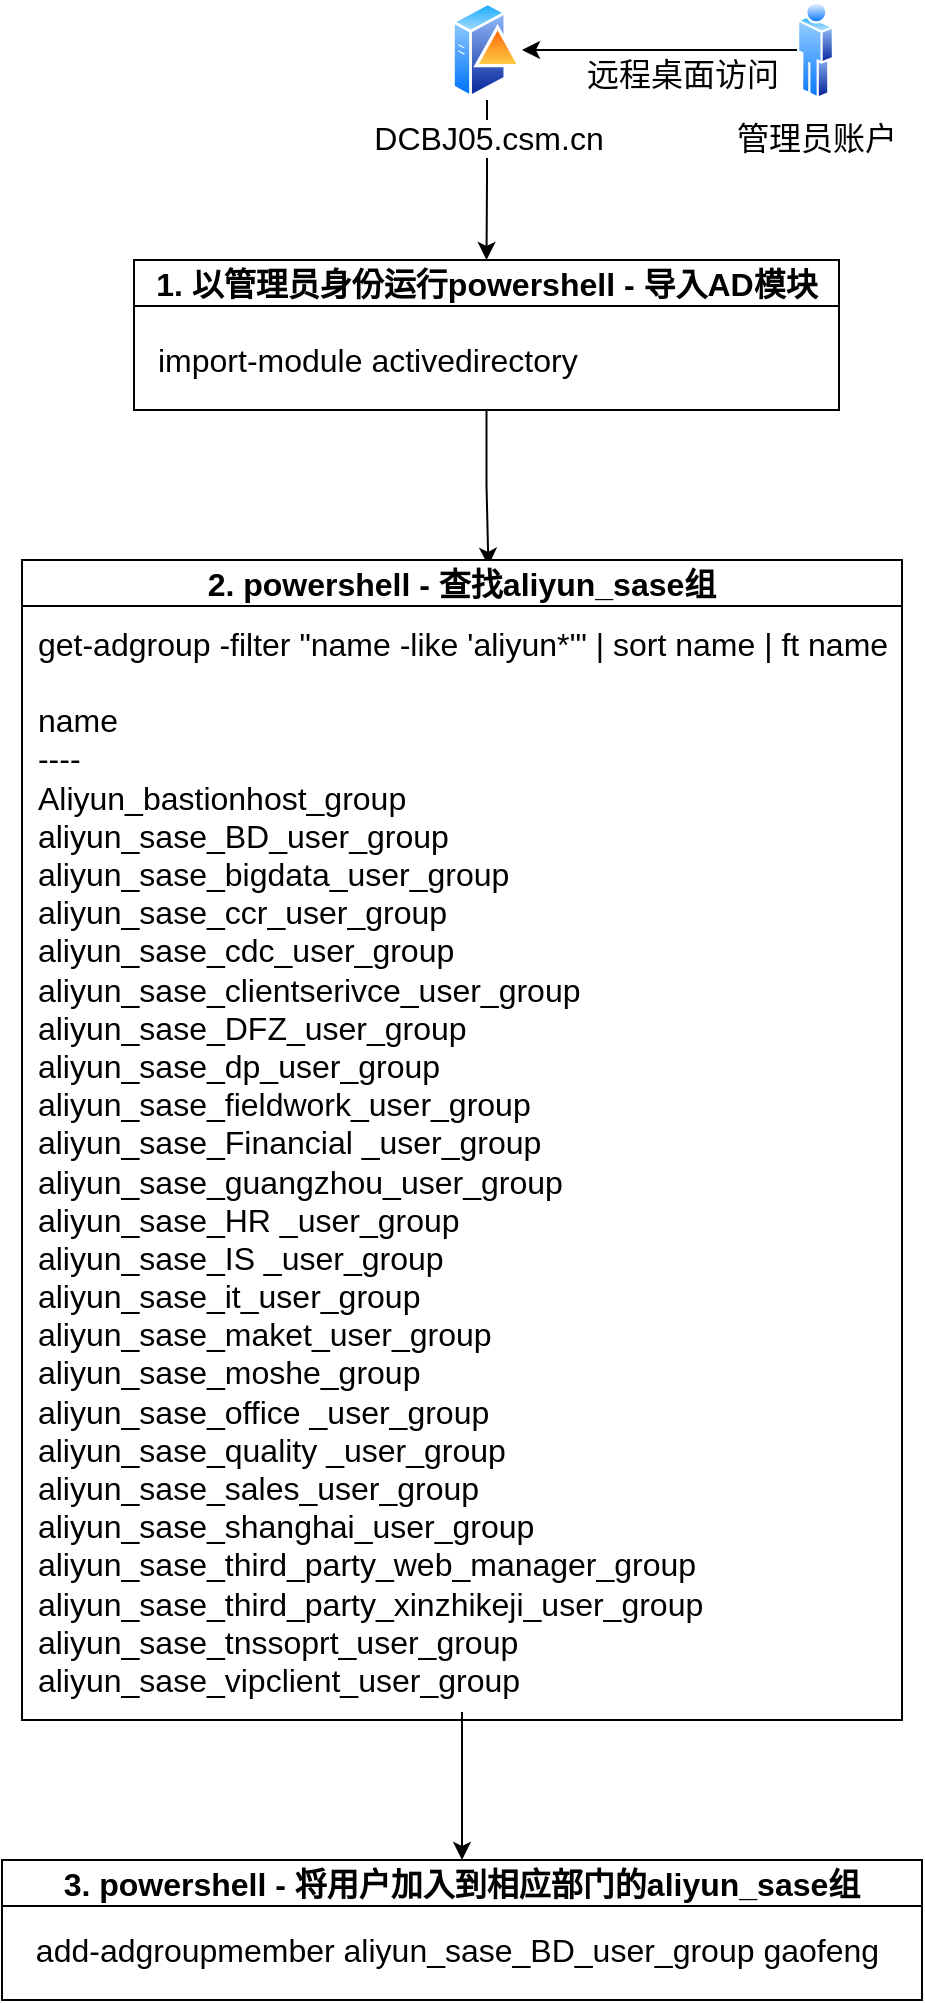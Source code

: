 <mxfile version="21.7.1" type="github">
  <diagram name="第 1 页" id="lXrbBzzjKaKk0GrQbkSO">
    <mxGraphModel dx="1434" dy="796" grid="1" gridSize="10" guides="1" tooltips="1" connect="1" arrows="1" fold="1" page="1" pageScale="1" pageWidth="827" pageHeight="1169" math="0" shadow="0">
      <root>
        <mxCell id="0" />
        <mxCell id="1" parent="0" />
        <mxCell id="Y-qX1QnGy1_NCHg85__T-11" style="edgeStyle=orthogonalEdgeStyle;rounded=0;orthogonalLoop=1;jettySize=auto;html=1;" edge="1" parent="1" source="Y-qX1QnGy1_NCHg85__T-2" target="Y-qX1QnGy1_NCHg85__T-5">
          <mxGeometry relative="1" as="geometry" />
        </mxCell>
        <mxCell id="Y-qX1QnGy1_NCHg85__T-2" value="DCBJ05.csm.cn" style="image;aspect=fixed;perimeter=ellipsePerimeter;html=1;align=center;shadow=0;dashed=0;spacingTop=3;image=img/lib/active_directory/domain_controller.svg;fontSize=16;" vertex="1" parent="1">
          <mxGeometry x="235" y="70" width="35" height="50" as="geometry" />
        </mxCell>
        <mxCell id="Y-qX1QnGy1_NCHg85__T-4" style="edgeStyle=orthogonalEdgeStyle;rounded=0;orthogonalLoop=1;jettySize=auto;html=1;" edge="1" parent="1" source="Y-qX1QnGy1_NCHg85__T-3" target="Y-qX1QnGy1_NCHg85__T-2">
          <mxGeometry relative="1" as="geometry" />
        </mxCell>
        <mxCell id="Y-qX1QnGy1_NCHg85__T-15" value="远程桌面访问" style="edgeLabel;html=1;align=center;verticalAlign=middle;resizable=0;points=[];fontSize=16;" vertex="1" connectable="0" parent="Y-qX1QnGy1_NCHg85__T-4">
          <mxGeometry x="-0.178" y="4" relative="1" as="geometry">
            <mxPoint x="-1" y="8" as="offset" />
          </mxGeometry>
        </mxCell>
        <mxCell id="Y-qX1QnGy1_NCHg85__T-3" value="管理员账户" style="image;aspect=fixed;perimeter=ellipsePerimeter;html=1;align=center;shadow=0;dashed=0;spacingTop=3;image=img/lib/active_directory/user.svg;fontSize=16;" vertex="1" parent="1">
          <mxGeometry x="407.5" y="70" width="18.5" height="50" as="geometry" />
        </mxCell>
        <mxCell id="Y-qX1QnGy1_NCHg85__T-12" style="edgeStyle=orthogonalEdgeStyle;rounded=0;orthogonalLoop=1;jettySize=auto;html=1;entryX=0.53;entryY=0.005;entryDx=0;entryDy=0;entryPerimeter=0;" edge="1" parent="1" source="Y-qX1QnGy1_NCHg85__T-5" target="Y-qX1QnGy1_NCHg85__T-7">
          <mxGeometry relative="1" as="geometry" />
        </mxCell>
        <mxCell id="Y-qX1QnGy1_NCHg85__T-5" value="1. 以管理员身份运行powershell - 导入AD模块" style="swimlane;whiteSpace=wrap;html=1;fontSize=16;" vertex="1" parent="1">
          <mxGeometry x="76" y="200" width="352.5" height="75" as="geometry">
            <mxRectangle x="115" y="510" width="50" height="40" as="alternateBounds" />
          </mxGeometry>
        </mxCell>
        <mxCell id="Y-qX1QnGy1_NCHg85__T-6" value="import-module activedirectory&lt;br style=&quot;font-size: 16px;&quot;&gt;" style="text;html=1;align=left;verticalAlign=middle;resizable=0;points=[];autosize=1;strokeColor=none;fillColor=none;fontSize=16;" vertex="1" parent="Y-qX1QnGy1_NCHg85__T-5">
          <mxGeometry x="10" y="35" width="230" height="30" as="geometry" />
        </mxCell>
        <mxCell id="Y-qX1QnGy1_NCHg85__T-7" value="2. powershell - 查找aliyun_sase组" style="swimlane;whiteSpace=wrap;html=1;fontSize=16;" vertex="1" parent="1">
          <mxGeometry x="20" y="350" width="440" height="580" as="geometry" />
        </mxCell>
        <mxCell id="Y-qX1QnGy1_NCHg85__T-8" value="&lt;font style=&quot;font-size: 16px;&quot;&gt;get-adgroup -filter &quot;name -like &#39;aliyun*&#39;&quot; | sort name | ft name&lt;br style=&quot;border-color: var(--border-color); text-align: left;&quot;&gt;&lt;br style=&quot;border-color: var(--border-color); text-align: left;&quot;&gt;&lt;/font&gt;&lt;div style=&quot;border-color: var(--border-color); text-align: left; font-size: 16px;&quot;&gt;&lt;font style=&quot;font-size: 16px;&quot;&gt;name&lt;/font&gt;&lt;/div&gt;&lt;div style=&quot;border-color: var(--border-color); text-align: left; font-size: 16px;&quot;&gt;&lt;font style=&quot;font-size: 16px;&quot;&gt;----&lt;/font&gt;&lt;/div&gt;&lt;div style=&quot;border-color: var(--border-color); text-align: left; font-size: 16px;&quot;&gt;&lt;font style=&quot;font-size: 16px;&quot;&gt;Aliyun_bastionhost_group&lt;/font&gt;&lt;/div&gt;&lt;div style=&quot;border-color: var(--border-color); text-align: left; font-size: 16px;&quot;&gt;&lt;font style=&quot;font-size: 16px;&quot;&gt;aliyun_sase_BD_user_group&lt;/font&gt;&lt;/div&gt;&lt;div style=&quot;border-color: var(--border-color); text-align: left; font-size: 16px;&quot;&gt;&lt;font style=&quot;font-size: 16px;&quot;&gt;aliyun_sase_bigdata_user_group&lt;/font&gt;&lt;/div&gt;&lt;div style=&quot;border-color: var(--border-color); text-align: left; font-size: 16px;&quot;&gt;&lt;font style=&quot;font-size: 16px;&quot;&gt;aliyun_sase_ccr_user_group&lt;/font&gt;&lt;/div&gt;&lt;div style=&quot;border-color: var(--border-color); text-align: left; font-size: 16px;&quot;&gt;&lt;font style=&quot;font-size: 16px;&quot;&gt;aliyun_sase_cdc_user_group&lt;/font&gt;&lt;/div&gt;&lt;div style=&quot;border-color: var(--border-color); text-align: left; font-size: 16px;&quot;&gt;&lt;font style=&quot;font-size: 16px;&quot;&gt;aliyun_sase_clientserivce_user_group&lt;/font&gt;&lt;/div&gt;&lt;div style=&quot;border-color: var(--border-color); text-align: left; font-size: 16px;&quot;&gt;&lt;font style=&quot;font-size: 16px;&quot;&gt;aliyun_sase_DFZ_user_group&lt;/font&gt;&lt;/div&gt;&lt;div style=&quot;border-color: var(--border-color); text-align: left; font-size: 16px;&quot;&gt;&lt;font style=&quot;font-size: 16px;&quot;&gt;aliyun_sase_dp_user_group&lt;/font&gt;&lt;/div&gt;&lt;div style=&quot;border-color: var(--border-color); text-align: left; font-size: 16px;&quot;&gt;&lt;font style=&quot;font-size: 16px;&quot;&gt;aliyun_sase_fieldwork_user_group&lt;/font&gt;&lt;/div&gt;&lt;div style=&quot;border-color: var(--border-color); text-align: left; font-size: 16px;&quot;&gt;&lt;font style=&quot;font-size: 16px;&quot;&gt;aliyun_sase_Financial _user_group&lt;/font&gt;&lt;/div&gt;&lt;div style=&quot;border-color: var(--border-color); text-align: left; font-size: 16px;&quot;&gt;&lt;font style=&quot;font-size: 16px;&quot;&gt;aliyun_sase_guangzhou_user_group&lt;/font&gt;&lt;/div&gt;&lt;div style=&quot;border-color: var(--border-color); text-align: left; font-size: 16px;&quot;&gt;&lt;font style=&quot;font-size: 16px;&quot;&gt;aliyun_sase_HR _user_group&lt;/font&gt;&lt;/div&gt;&lt;div style=&quot;border-color: var(--border-color); text-align: left; font-size: 16px;&quot;&gt;&lt;font style=&quot;font-size: 16px;&quot;&gt;aliyun_sase_IS _user_group&lt;/font&gt;&lt;/div&gt;&lt;div style=&quot;border-color: var(--border-color); text-align: left; font-size: 16px;&quot;&gt;&lt;font style=&quot;font-size: 16px;&quot;&gt;aliyun_sase_it_user_group&lt;/font&gt;&lt;/div&gt;&lt;div style=&quot;border-color: var(--border-color); text-align: left; font-size: 16px;&quot;&gt;&lt;font style=&quot;font-size: 16px;&quot;&gt;aliyun_sase_maket_user_group&lt;/font&gt;&lt;/div&gt;&lt;div style=&quot;border-color: var(--border-color); text-align: left; font-size: 16px;&quot;&gt;&lt;font style=&quot;font-size: 16px;&quot;&gt;aliyun_sase_moshe_group&lt;/font&gt;&lt;/div&gt;&lt;div style=&quot;border-color: var(--border-color); text-align: left; font-size: 16px;&quot;&gt;&lt;font style=&quot;font-size: 16px;&quot;&gt;aliyun_sase_office _user_group&lt;/font&gt;&lt;/div&gt;&lt;div style=&quot;border-color: var(--border-color); text-align: left; font-size: 16px;&quot;&gt;&lt;font style=&quot;font-size: 16px;&quot;&gt;aliyun_sase_quality _user_group&lt;/font&gt;&lt;/div&gt;&lt;div style=&quot;border-color: var(--border-color); text-align: left; font-size: 16px;&quot;&gt;&lt;font style=&quot;font-size: 16px;&quot;&gt;aliyun_sase_sales_user_group&lt;/font&gt;&lt;/div&gt;&lt;div style=&quot;border-color: var(--border-color); text-align: left; font-size: 16px;&quot;&gt;&lt;font style=&quot;font-size: 16px;&quot;&gt;aliyun_sase_shanghai_user_group&lt;/font&gt;&lt;/div&gt;&lt;div style=&quot;border-color: var(--border-color); text-align: left; font-size: 16px;&quot;&gt;&lt;font style=&quot;font-size: 16px;&quot;&gt;aliyun_sase_third_party_web_manager_group&lt;/font&gt;&lt;/div&gt;&lt;div style=&quot;border-color: var(--border-color); text-align: left; font-size: 16px;&quot;&gt;&lt;font style=&quot;font-size: 16px;&quot;&gt;aliyun_sase_third_party_xinzhikeji_user_group&lt;/font&gt;&lt;/div&gt;&lt;div style=&quot;border-color: var(--border-color); text-align: left; font-size: 16px;&quot;&gt;&lt;font style=&quot;font-size: 16px;&quot;&gt;aliyun_sase_tnssoprt_user_group&lt;/font&gt;&lt;/div&gt;&lt;div style=&quot;border-color: var(--border-color); text-align: left; font-size: 16px;&quot;&gt;&lt;font style=&quot;font-size: 16px;&quot;&gt;aliyun_sase_vipclient_user_group&lt;/font&gt;&lt;/div&gt;" style="text;html=1;align=center;verticalAlign=middle;resizable=0;points=[];autosize=1;strokeColor=none;fillColor=none;" vertex="1" parent="Y-qX1QnGy1_NCHg85__T-7">
          <mxGeometry x="5" y="26" width="430" height="550" as="geometry" />
        </mxCell>
        <mxCell id="Y-qX1QnGy1_NCHg85__T-9" value="3. powershell - 将用户加入到相应部门的aliyun_sase组" style="swimlane;whiteSpace=wrap;html=1;fontSize=16;" vertex="1" parent="1">
          <mxGeometry x="10" y="1000" width="460" height="70" as="geometry" />
        </mxCell>
        <mxCell id="Y-qX1QnGy1_NCHg85__T-10" value="&amp;nbsp;add-adgroupmember aliyun_sase_BD_user_group gaofeng" style="text;html=1;align=center;verticalAlign=middle;resizable=0;points=[];autosize=1;strokeColor=none;fillColor=none;fontSize=16;" vertex="1" parent="Y-qX1QnGy1_NCHg85__T-9">
          <mxGeometry x="5" y="30" width="440" height="30" as="geometry" />
        </mxCell>
        <mxCell id="Y-qX1QnGy1_NCHg85__T-14" style="edgeStyle=orthogonalEdgeStyle;rounded=0;orthogonalLoop=1;jettySize=auto;html=1;" edge="1" parent="1" source="Y-qX1QnGy1_NCHg85__T-8" target="Y-qX1QnGy1_NCHg85__T-9">
          <mxGeometry relative="1" as="geometry">
            <mxPoint x="240" y="930" as="sourcePoint" />
          </mxGeometry>
        </mxCell>
      </root>
    </mxGraphModel>
  </diagram>
</mxfile>
